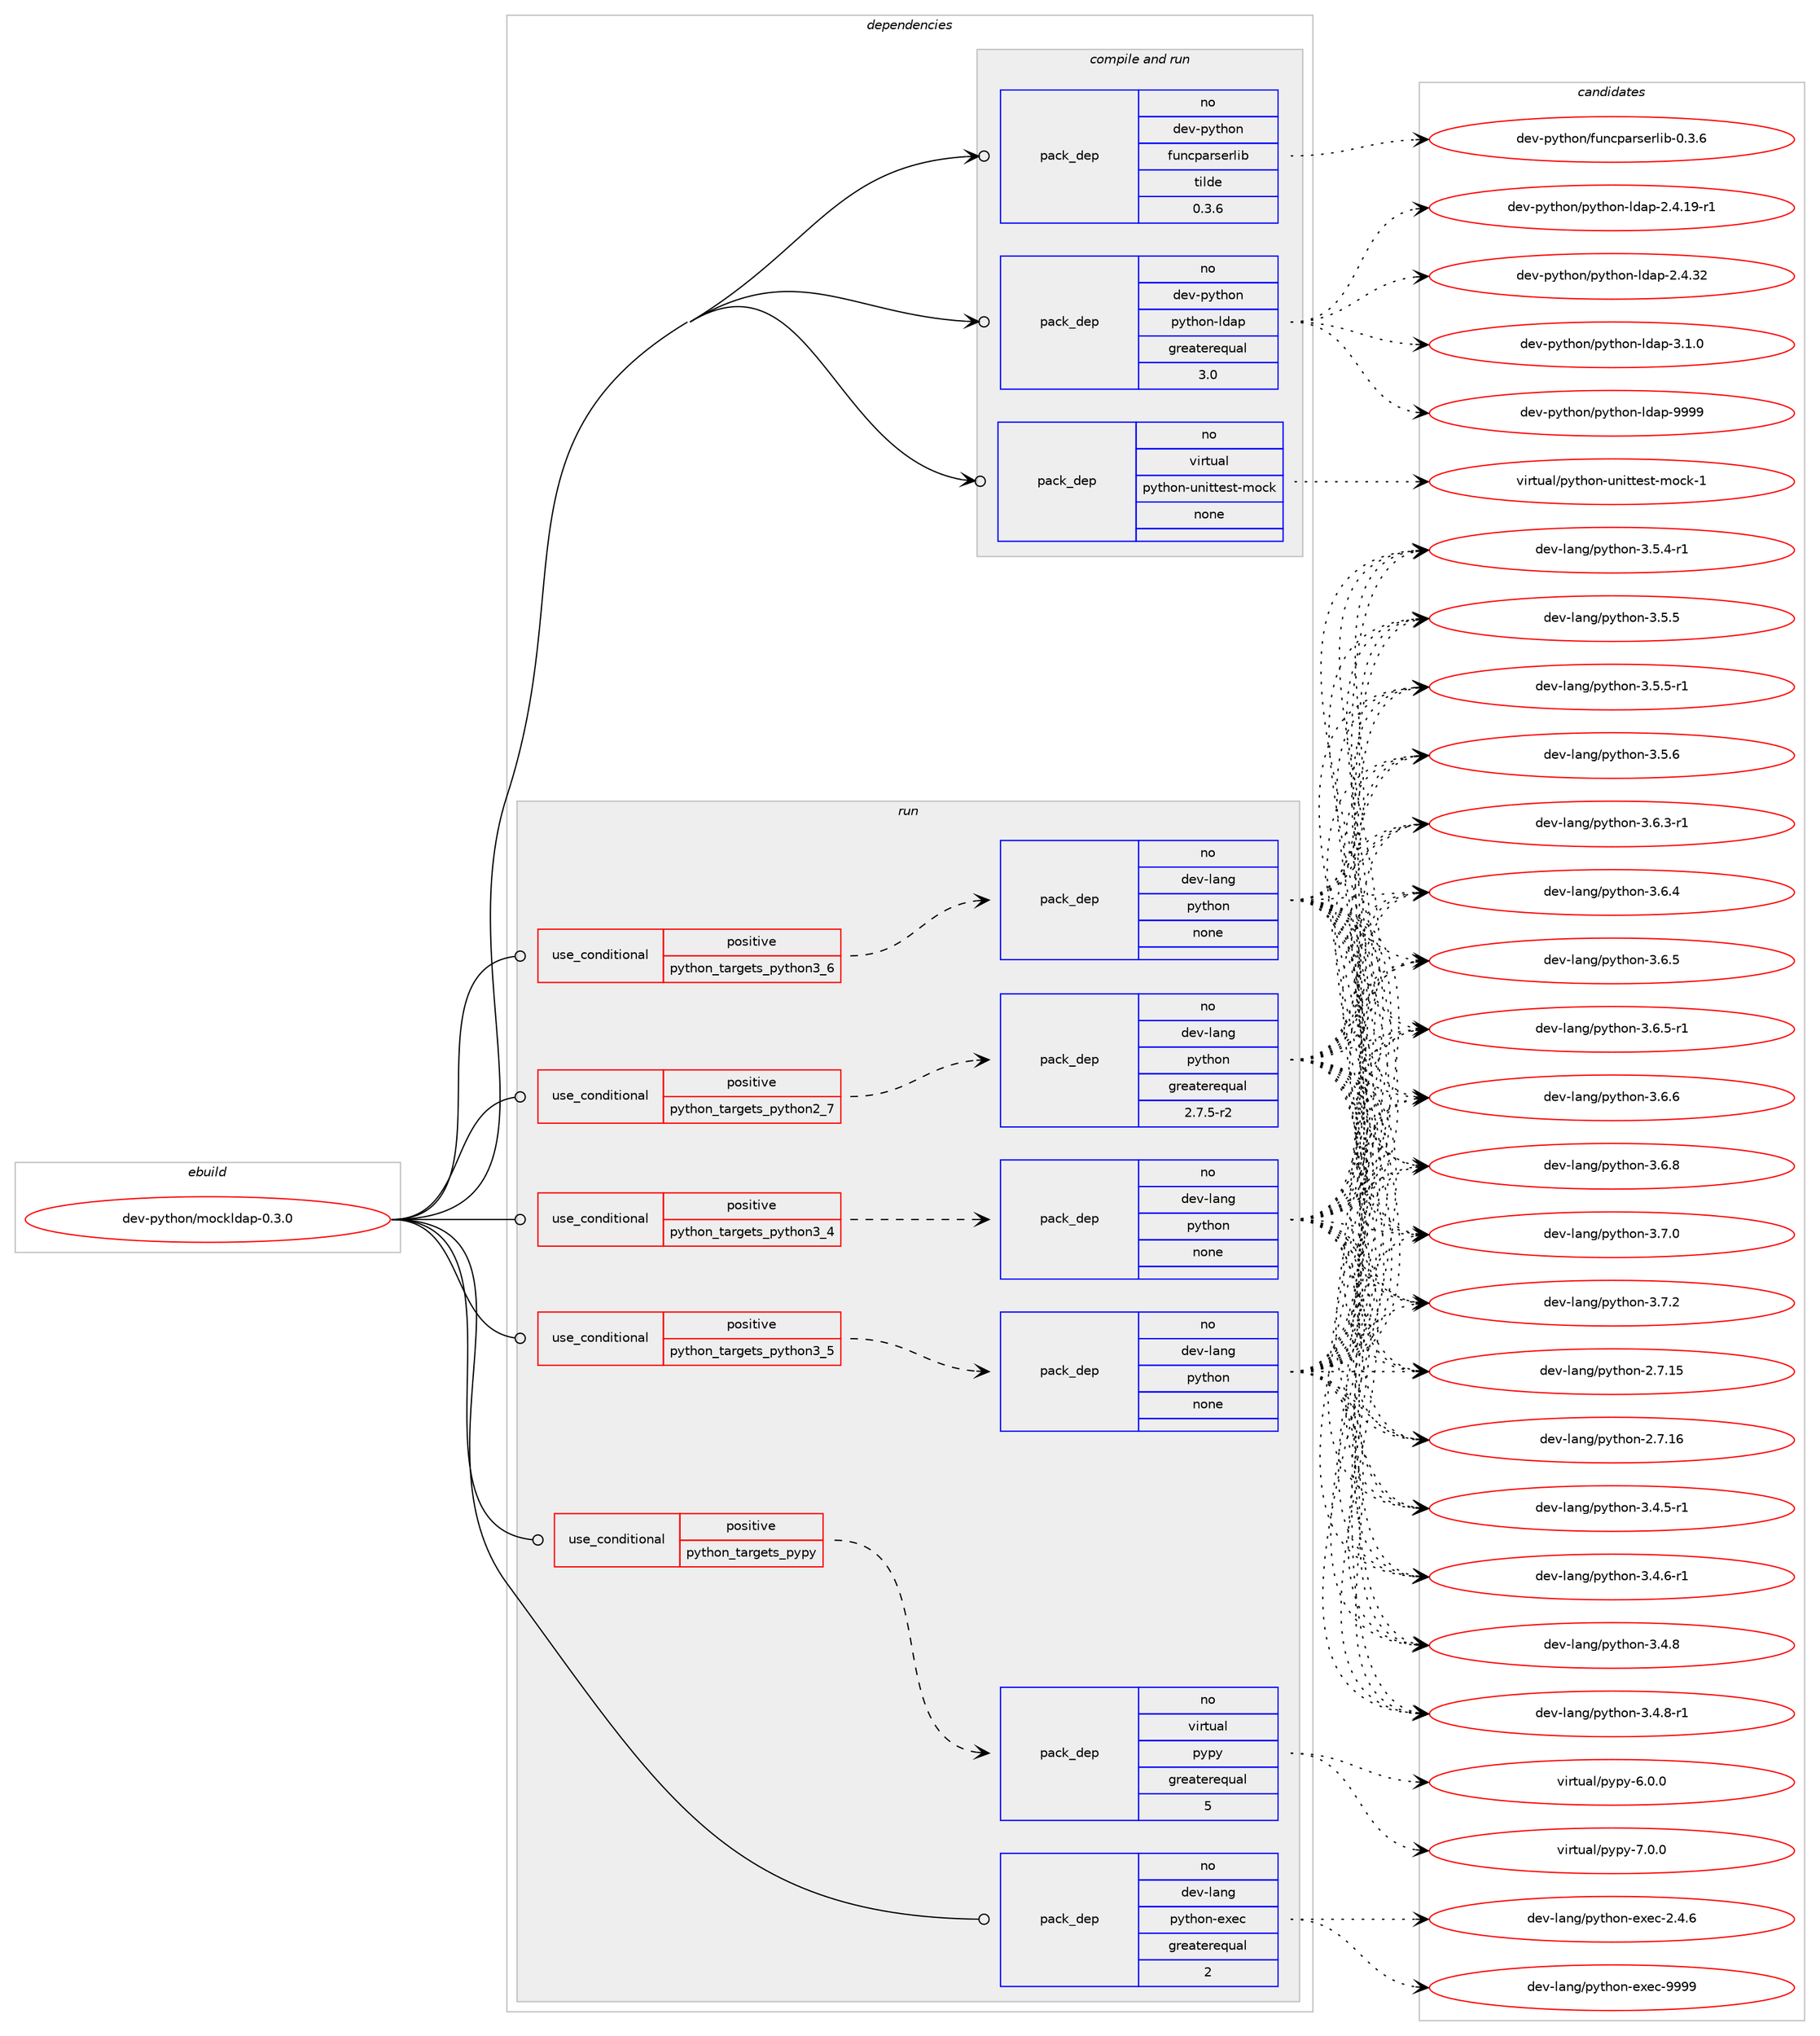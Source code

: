 digraph prolog {

# *************
# Graph options
# *************

newrank=true;
concentrate=true;
compound=true;
graph [rankdir=LR,fontname=Helvetica,fontsize=10,ranksep=1.5];#, ranksep=2.5, nodesep=0.2];
edge  [arrowhead=vee];
node  [fontname=Helvetica,fontsize=10];

# **********
# The ebuild
# **********

subgraph cluster_leftcol {
color=gray;
rank=same;
label=<<i>ebuild</i>>;
id [label="dev-python/mockldap-0.3.0", color=red, width=4, href="../dev-python/mockldap-0.3.0.svg"];
}

# ****************
# The dependencies
# ****************

subgraph cluster_midcol {
color=gray;
label=<<i>dependencies</i>>;
subgraph cluster_compile {
fillcolor="#eeeeee";
style=filled;
label=<<i>compile</i>>;
}
subgraph cluster_compileandrun {
fillcolor="#eeeeee";
style=filled;
label=<<i>compile and run</i>>;
subgraph pack1018250 {
dependency1419098 [label=<<TABLE BORDER="0" CELLBORDER="1" CELLSPACING="0" CELLPADDING="4" WIDTH="220"><TR><TD ROWSPAN="6" CELLPADDING="30">pack_dep</TD></TR><TR><TD WIDTH="110">no</TD></TR><TR><TD>dev-python</TD></TR><TR><TD>funcparserlib</TD></TR><TR><TD>tilde</TD></TR><TR><TD>0.3.6</TD></TR></TABLE>>, shape=none, color=blue];
}
id:e -> dependency1419098:w [weight=20,style="solid",arrowhead="odotvee"];
subgraph pack1018251 {
dependency1419099 [label=<<TABLE BORDER="0" CELLBORDER="1" CELLSPACING="0" CELLPADDING="4" WIDTH="220"><TR><TD ROWSPAN="6" CELLPADDING="30">pack_dep</TD></TR><TR><TD WIDTH="110">no</TD></TR><TR><TD>dev-python</TD></TR><TR><TD>python-ldap</TD></TR><TR><TD>greaterequal</TD></TR><TR><TD>3.0</TD></TR></TABLE>>, shape=none, color=blue];
}
id:e -> dependency1419099:w [weight=20,style="solid",arrowhead="odotvee"];
subgraph pack1018252 {
dependency1419100 [label=<<TABLE BORDER="0" CELLBORDER="1" CELLSPACING="0" CELLPADDING="4" WIDTH="220"><TR><TD ROWSPAN="6" CELLPADDING="30">pack_dep</TD></TR><TR><TD WIDTH="110">no</TD></TR><TR><TD>virtual</TD></TR><TR><TD>python-unittest-mock</TD></TR><TR><TD>none</TD></TR><TR><TD></TD></TR></TABLE>>, shape=none, color=blue];
}
id:e -> dependency1419100:w [weight=20,style="solid",arrowhead="odotvee"];
}
subgraph cluster_run {
fillcolor="#eeeeee";
style=filled;
label=<<i>run</i>>;
subgraph cond377574 {
dependency1419101 [label=<<TABLE BORDER="0" CELLBORDER="1" CELLSPACING="0" CELLPADDING="4"><TR><TD ROWSPAN="3" CELLPADDING="10">use_conditional</TD></TR><TR><TD>positive</TD></TR><TR><TD>python_targets_pypy</TD></TR></TABLE>>, shape=none, color=red];
subgraph pack1018253 {
dependency1419102 [label=<<TABLE BORDER="0" CELLBORDER="1" CELLSPACING="0" CELLPADDING="4" WIDTH="220"><TR><TD ROWSPAN="6" CELLPADDING="30">pack_dep</TD></TR><TR><TD WIDTH="110">no</TD></TR><TR><TD>virtual</TD></TR><TR><TD>pypy</TD></TR><TR><TD>greaterequal</TD></TR><TR><TD>5</TD></TR></TABLE>>, shape=none, color=blue];
}
dependency1419101:e -> dependency1419102:w [weight=20,style="dashed",arrowhead="vee"];
}
id:e -> dependency1419101:w [weight=20,style="solid",arrowhead="odot"];
subgraph cond377575 {
dependency1419103 [label=<<TABLE BORDER="0" CELLBORDER="1" CELLSPACING="0" CELLPADDING="4"><TR><TD ROWSPAN="3" CELLPADDING="10">use_conditional</TD></TR><TR><TD>positive</TD></TR><TR><TD>python_targets_python2_7</TD></TR></TABLE>>, shape=none, color=red];
subgraph pack1018254 {
dependency1419104 [label=<<TABLE BORDER="0" CELLBORDER="1" CELLSPACING="0" CELLPADDING="4" WIDTH="220"><TR><TD ROWSPAN="6" CELLPADDING="30">pack_dep</TD></TR><TR><TD WIDTH="110">no</TD></TR><TR><TD>dev-lang</TD></TR><TR><TD>python</TD></TR><TR><TD>greaterequal</TD></TR><TR><TD>2.7.5-r2</TD></TR></TABLE>>, shape=none, color=blue];
}
dependency1419103:e -> dependency1419104:w [weight=20,style="dashed",arrowhead="vee"];
}
id:e -> dependency1419103:w [weight=20,style="solid",arrowhead="odot"];
subgraph cond377576 {
dependency1419105 [label=<<TABLE BORDER="0" CELLBORDER="1" CELLSPACING="0" CELLPADDING="4"><TR><TD ROWSPAN="3" CELLPADDING="10">use_conditional</TD></TR><TR><TD>positive</TD></TR><TR><TD>python_targets_python3_4</TD></TR></TABLE>>, shape=none, color=red];
subgraph pack1018255 {
dependency1419106 [label=<<TABLE BORDER="0" CELLBORDER="1" CELLSPACING="0" CELLPADDING="4" WIDTH="220"><TR><TD ROWSPAN="6" CELLPADDING="30">pack_dep</TD></TR><TR><TD WIDTH="110">no</TD></TR><TR><TD>dev-lang</TD></TR><TR><TD>python</TD></TR><TR><TD>none</TD></TR><TR><TD></TD></TR></TABLE>>, shape=none, color=blue];
}
dependency1419105:e -> dependency1419106:w [weight=20,style="dashed",arrowhead="vee"];
}
id:e -> dependency1419105:w [weight=20,style="solid",arrowhead="odot"];
subgraph cond377577 {
dependency1419107 [label=<<TABLE BORDER="0" CELLBORDER="1" CELLSPACING="0" CELLPADDING="4"><TR><TD ROWSPAN="3" CELLPADDING="10">use_conditional</TD></TR><TR><TD>positive</TD></TR><TR><TD>python_targets_python3_5</TD></TR></TABLE>>, shape=none, color=red];
subgraph pack1018256 {
dependency1419108 [label=<<TABLE BORDER="0" CELLBORDER="1" CELLSPACING="0" CELLPADDING="4" WIDTH="220"><TR><TD ROWSPAN="6" CELLPADDING="30">pack_dep</TD></TR><TR><TD WIDTH="110">no</TD></TR><TR><TD>dev-lang</TD></TR><TR><TD>python</TD></TR><TR><TD>none</TD></TR><TR><TD></TD></TR></TABLE>>, shape=none, color=blue];
}
dependency1419107:e -> dependency1419108:w [weight=20,style="dashed",arrowhead="vee"];
}
id:e -> dependency1419107:w [weight=20,style="solid",arrowhead="odot"];
subgraph cond377578 {
dependency1419109 [label=<<TABLE BORDER="0" CELLBORDER="1" CELLSPACING="0" CELLPADDING="4"><TR><TD ROWSPAN="3" CELLPADDING="10">use_conditional</TD></TR><TR><TD>positive</TD></TR><TR><TD>python_targets_python3_6</TD></TR></TABLE>>, shape=none, color=red];
subgraph pack1018257 {
dependency1419110 [label=<<TABLE BORDER="0" CELLBORDER="1" CELLSPACING="0" CELLPADDING="4" WIDTH="220"><TR><TD ROWSPAN="6" CELLPADDING="30">pack_dep</TD></TR><TR><TD WIDTH="110">no</TD></TR><TR><TD>dev-lang</TD></TR><TR><TD>python</TD></TR><TR><TD>none</TD></TR><TR><TD></TD></TR></TABLE>>, shape=none, color=blue];
}
dependency1419109:e -> dependency1419110:w [weight=20,style="dashed",arrowhead="vee"];
}
id:e -> dependency1419109:w [weight=20,style="solid",arrowhead="odot"];
subgraph pack1018258 {
dependency1419111 [label=<<TABLE BORDER="0" CELLBORDER="1" CELLSPACING="0" CELLPADDING="4" WIDTH="220"><TR><TD ROWSPAN="6" CELLPADDING="30">pack_dep</TD></TR><TR><TD WIDTH="110">no</TD></TR><TR><TD>dev-lang</TD></TR><TR><TD>python-exec</TD></TR><TR><TD>greaterequal</TD></TR><TR><TD>2</TD></TR></TABLE>>, shape=none, color=blue];
}
id:e -> dependency1419111:w [weight=20,style="solid",arrowhead="odot"];
}
}

# **************
# The candidates
# **************

subgraph cluster_choices {
rank=same;
color=gray;
label=<<i>candidates</i>>;

subgraph choice1018250 {
color=black;
nodesep=1;
choice1001011184511212111610411111047102117110991129711411510111410810598454846514654 [label="dev-python/funcparserlib-0.3.6", color=red, width=4,href="../dev-python/funcparserlib-0.3.6.svg"];
dependency1419098:e -> choice1001011184511212111610411111047102117110991129711411510111410810598454846514654:w [style=dotted,weight="100"];
}
subgraph choice1018251 {
color=black;
nodesep=1;
choice10010111845112121116104111110471121211161041111104510810097112455046524649574511449 [label="dev-python/python-ldap-2.4.19-r1", color=red, width=4,href="../dev-python/python-ldap-2.4.19-r1.svg"];
choice1001011184511212111610411111047112121116104111110451081009711245504652465150 [label="dev-python/python-ldap-2.4.32", color=red, width=4,href="../dev-python/python-ldap-2.4.32.svg"];
choice10010111845112121116104111110471121211161041111104510810097112455146494648 [label="dev-python/python-ldap-3.1.0", color=red, width=4,href="../dev-python/python-ldap-3.1.0.svg"];
choice100101118451121211161041111104711212111610411111045108100971124557575757 [label="dev-python/python-ldap-9999", color=red, width=4,href="../dev-python/python-ldap-9999.svg"];
dependency1419099:e -> choice10010111845112121116104111110471121211161041111104510810097112455046524649574511449:w [style=dotted,weight="100"];
dependency1419099:e -> choice1001011184511212111610411111047112121116104111110451081009711245504652465150:w [style=dotted,weight="100"];
dependency1419099:e -> choice10010111845112121116104111110471121211161041111104510810097112455146494648:w [style=dotted,weight="100"];
dependency1419099:e -> choice100101118451121211161041111104711212111610411111045108100971124557575757:w [style=dotted,weight="100"];
}
subgraph choice1018252 {
color=black;
nodesep=1;
choice11810511411611797108471121211161041111104511711010511611610111511645109111991074549 [label="virtual/python-unittest-mock-1", color=red, width=4,href="../virtual/python-unittest-mock-1.svg"];
dependency1419100:e -> choice11810511411611797108471121211161041111104511711010511611610111511645109111991074549:w [style=dotted,weight="100"];
}
subgraph choice1018253 {
color=black;
nodesep=1;
choice1181051141161179710847112121112121455446484648 [label="virtual/pypy-6.0.0", color=red, width=4,href="../virtual/pypy-6.0.0.svg"];
choice1181051141161179710847112121112121455546484648 [label="virtual/pypy-7.0.0", color=red, width=4,href="../virtual/pypy-7.0.0.svg"];
dependency1419102:e -> choice1181051141161179710847112121112121455446484648:w [style=dotted,weight="100"];
dependency1419102:e -> choice1181051141161179710847112121112121455546484648:w [style=dotted,weight="100"];
}
subgraph choice1018254 {
color=black;
nodesep=1;
choice10010111845108971101034711212111610411111045504655464953 [label="dev-lang/python-2.7.15", color=red, width=4,href="../dev-lang/python-2.7.15.svg"];
choice10010111845108971101034711212111610411111045504655464954 [label="dev-lang/python-2.7.16", color=red, width=4,href="../dev-lang/python-2.7.16.svg"];
choice1001011184510897110103471121211161041111104551465246534511449 [label="dev-lang/python-3.4.5-r1", color=red, width=4,href="../dev-lang/python-3.4.5-r1.svg"];
choice1001011184510897110103471121211161041111104551465246544511449 [label="dev-lang/python-3.4.6-r1", color=red, width=4,href="../dev-lang/python-3.4.6-r1.svg"];
choice100101118451089711010347112121116104111110455146524656 [label="dev-lang/python-3.4.8", color=red, width=4,href="../dev-lang/python-3.4.8.svg"];
choice1001011184510897110103471121211161041111104551465246564511449 [label="dev-lang/python-3.4.8-r1", color=red, width=4,href="../dev-lang/python-3.4.8-r1.svg"];
choice1001011184510897110103471121211161041111104551465346524511449 [label="dev-lang/python-3.5.4-r1", color=red, width=4,href="../dev-lang/python-3.5.4-r1.svg"];
choice100101118451089711010347112121116104111110455146534653 [label="dev-lang/python-3.5.5", color=red, width=4,href="../dev-lang/python-3.5.5.svg"];
choice1001011184510897110103471121211161041111104551465346534511449 [label="dev-lang/python-3.5.5-r1", color=red, width=4,href="../dev-lang/python-3.5.5-r1.svg"];
choice100101118451089711010347112121116104111110455146534654 [label="dev-lang/python-3.5.6", color=red, width=4,href="../dev-lang/python-3.5.6.svg"];
choice1001011184510897110103471121211161041111104551465446514511449 [label="dev-lang/python-3.6.3-r1", color=red, width=4,href="../dev-lang/python-3.6.3-r1.svg"];
choice100101118451089711010347112121116104111110455146544652 [label="dev-lang/python-3.6.4", color=red, width=4,href="../dev-lang/python-3.6.4.svg"];
choice100101118451089711010347112121116104111110455146544653 [label="dev-lang/python-3.6.5", color=red, width=4,href="../dev-lang/python-3.6.5.svg"];
choice1001011184510897110103471121211161041111104551465446534511449 [label="dev-lang/python-3.6.5-r1", color=red, width=4,href="../dev-lang/python-3.6.5-r1.svg"];
choice100101118451089711010347112121116104111110455146544654 [label="dev-lang/python-3.6.6", color=red, width=4,href="../dev-lang/python-3.6.6.svg"];
choice100101118451089711010347112121116104111110455146544656 [label="dev-lang/python-3.6.8", color=red, width=4,href="../dev-lang/python-3.6.8.svg"];
choice100101118451089711010347112121116104111110455146554648 [label="dev-lang/python-3.7.0", color=red, width=4,href="../dev-lang/python-3.7.0.svg"];
choice100101118451089711010347112121116104111110455146554650 [label="dev-lang/python-3.7.2", color=red, width=4,href="../dev-lang/python-3.7.2.svg"];
dependency1419104:e -> choice10010111845108971101034711212111610411111045504655464953:w [style=dotted,weight="100"];
dependency1419104:e -> choice10010111845108971101034711212111610411111045504655464954:w [style=dotted,weight="100"];
dependency1419104:e -> choice1001011184510897110103471121211161041111104551465246534511449:w [style=dotted,weight="100"];
dependency1419104:e -> choice1001011184510897110103471121211161041111104551465246544511449:w [style=dotted,weight="100"];
dependency1419104:e -> choice100101118451089711010347112121116104111110455146524656:w [style=dotted,weight="100"];
dependency1419104:e -> choice1001011184510897110103471121211161041111104551465246564511449:w [style=dotted,weight="100"];
dependency1419104:e -> choice1001011184510897110103471121211161041111104551465346524511449:w [style=dotted,weight="100"];
dependency1419104:e -> choice100101118451089711010347112121116104111110455146534653:w [style=dotted,weight="100"];
dependency1419104:e -> choice1001011184510897110103471121211161041111104551465346534511449:w [style=dotted,weight="100"];
dependency1419104:e -> choice100101118451089711010347112121116104111110455146534654:w [style=dotted,weight="100"];
dependency1419104:e -> choice1001011184510897110103471121211161041111104551465446514511449:w [style=dotted,weight="100"];
dependency1419104:e -> choice100101118451089711010347112121116104111110455146544652:w [style=dotted,weight="100"];
dependency1419104:e -> choice100101118451089711010347112121116104111110455146544653:w [style=dotted,weight="100"];
dependency1419104:e -> choice1001011184510897110103471121211161041111104551465446534511449:w [style=dotted,weight="100"];
dependency1419104:e -> choice100101118451089711010347112121116104111110455146544654:w [style=dotted,weight="100"];
dependency1419104:e -> choice100101118451089711010347112121116104111110455146544656:w [style=dotted,weight="100"];
dependency1419104:e -> choice100101118451089711010347112121116104111110455146554648:w [style=dotted,weight="100"];
dependency1419104:e -> choice100101118451089711010347112121116104111110455146554650:w [style=dotted,weight="100"];
}
subgraph choice1018255 {
color=black;
nodesep=1;
choice10010111845108971101034711212111610411111045504655464953 [label="dev-lang/python-2.7.15", color=red, width=4,href="../dev-lang/python-2.7.15.svg"];
choice10010111845108971101034711212111610411111045504655464954 [label="dev-lang/python-2.7.16", color=red, width=4,href="../dev-lang/python-2.7.16.svg"];
choice1001011184510897110103471121211161041111104551465246534511449 [label="dev-lang/python-3.4.5-r1", color=red, width=4,href="../dev-lang/python-3.4.5-r1.svg"];
choice1001011184510897110103471121211161041111104551465246544511449 [label="dev-lang/python-3.4.6-r1", color=red, width=4,href="../dev-lang/python-3.4.6-r1.svg"];
choice100101118451089711010347112121116104111110455146524656 [label="dev-lang/python-3.4.8", color=red, width=4,href="../dev-lang/python-3.4.8.svg"];
choice1001011184510897110103471121211161041111104551465246564511449 [label="dev-lang/python-3.4.8-r1", color=red, width=4,href="../dev-lang/python-3.4.8-r1.svg"];
choice1001011184510897110103471121211161041111104551465346524511449 [label="dev-lang/python-3.5.4-r1", color=red, width=4,href="../dev-lang/python-3.5.4-r1.svg"];
choice100101118451089711010347112121116104111110455146534653 [label="dev-lang/python-3.5.5", color=red, width=4,href="../dev-lang/python-3.5.5.svg"];
choice1001011184510897110103471121211161041111104551465346534511449 [label="dev-lang/python-3.5.5-r1", color=red, width=4,href="../dev-lang/python-3.5.5-r1.svg"];
choice100101118451089711010347112121116104111110455146534654 [label="dev-lang/python-3.5.6", color=red, width=4,href="../dev-lang/python-3.5.6.svg"];
choice1001011184510897110103471121211161041111104551465446514511449 [label="dev-lang/python-3.6.3-r1", color=red, width=4,href="../dev-lang/python-3.6.3-r1.svg"];
choice100101118451089711010347112121116104111110455146544652 [label="dev-lang/python-3.6.4", color=red, width=4,href="../dev-lang/python-3.6.4.svg"];
choice100101118451089711010347112121116104111110455146544653 [label="dev-lang/python-3.6.5", color=red, width=4,href="../dev-lang/python-3.6.5.svg"];
choice1001011184510897110103471121211161041111104551465446534511449 [label="dev-lang/python-3.6.5-r1", color=red, width=4,href="../dev-lang/python-3.6.5-r1.svg"];
choice100101118451089711010347112121116104111110455146544654 [label="dev-lang/python-3.6.6", color=red, width=4,href="../dev-lang/python-3.6.6.svg"];
choice100101118451089711010347112121116104111110455146544656 [label="dev-lang/python-3.6.8", color=red, width=4,href="../dev-lang/python-3.6.8.svg"];
choice100101118451089711010347112121116104111110455146554648 [label="dev-lang/python-3.7.0", color=red, width=4,href="../dev-lang/python-3.7.0.svg"];
choice100101118451089711010347112121116104111110455146554650 [label="dev-lang/python-3.7.2", color=red, width=4,href="../dev-lang/python-3.7.2.svg"];
dependency1419106:e -> choice10010111845108971101034711212111610411111045504655464953:w [style=dotted,weight="100"];
dependency1419106:e -> choice10010111845108971101034711212111610411111045504655464954:w [style=dotted,weight="100"];
dependency1419106:e -> choice1001011184510897110103471121211161041111104551465246534511449:w [style=dotted,weight="100"];
dependency1419106:e -> choice1001011184510897110103471121211161041111104551465246544511449:w [style=dotted,weight="100"];
dependency1419106:e -> choice100101118451089711010347112121116104111110455146524656:w [style=dotted,weight="100"];
dependency1419106:e -> choice1001011184510897110103471121211161041111104551465246564511449:w [style=dotted,weight="100"];
dependency1419106:e -> choice1001011184510897110103471121211161041111104551465346524511449:w [style=dotted,weight="100"];
dependency1419106:e -> choice100101118451089711010347112121116104111110455146534653:w [style=dotted,weight="100"];
dependency1419106:e -> choice1001011184510897110103471121211161041111104551465346534511449:w [style=dotted,weight="100"];
dependency1419106:e -> choice100101118451089711010347112121116104111110455146534654:w [style=dotted,weight="100"];
dependency1419106:e -> choice1001011184510897110103471121211161041111104551465446514511449:w [style=dotted,weight="100"];
dependency1419106:e -> choice100101118451089711010347112121116104111110455146544652:w [style=dotted,weight="100"];
dependency1419106:e -> choice100101118451089711010347112121116104111110455146544653:w [style=dotted,weight="100"];
dependency1419106:e -> choice1001011184510897110103471121211161041111104551465446534511449:w [style=dotted,weight="100"];
dependency1419106:e -> choice100101118451089711010347112121116104111110455146544654:w [style=dotted,weight="100"];
dependency1419106:e -> choice100101118451089711010347112121116104111110455146544656:w [style=dotted,weight="100"];
dependency1419106:e -> choice100101118451089711010347112121116104111110455146554648:w [style=dotted,weight="100"];
dependency1419106:e -> choice100101118451089711010347112121116104111110455146554650:w [style=dotted,weight="100"];
}
subgraph choice1018256 {
color=black;
nodesep=1;
choice10010111845108971101034711212111610411111045504655464953 [label="dev-lang/python-2.7.15", color=red, width=4,href="../dev-lang/python-2.7.15.svg"];
choice10010111845108971101034711212111610411111045504655464954 [label="dev-lang/python-2.7.16", color=red, width=4,href="../dev-lang/python-2.7.16.svg"];
choice1001011184510897110103471121211161041111104551465246534511449 [label="dev-lang/python-3.4.5-r1", color=red, width=4,href="../dev-lang/python-3.4.5-r1.svg"];
choice1001011184510897110103471121211161041111104551465246544511449 [label="dev-lang/python-3.4.6-r1", color=red, width=4,href="../dev-lang/python-3.4.6-r1.svg"];
choice100101118451089711010347112121116104111110455146524656 [label="dev-lang/python-3.4.8", color=red, width=4,href="../dev-lang/python-3.4.8.svg"];
choice1001011184510897110103471121211161041111104551465246564511449 [label="dev-lang/python-3.4.8-r1", color=red, width=4,href="../dev-lang/python-3.4.8-r1.svg"];
choice1001011184510897110103471121211161041111104551465346524511449 [label="dev-lang/python-3.5.4-r1", color=red, width=4,href="../dev-lang/python-3.5.4-r1.svg"];
choice100101118451089711010347112121116104111110455146534653 [label="dev-lang/python-3.5.5", color=red, width=4,href="../dev-lang/python-3.5.5.svg"];
choice1001011184510897110103471121211161041111104551465346534511449 [label="dev-lang/python-3.5.5-r1", color=red, width=4,href="../dev-lang/python-3.5.5-r1.svg"];
choice100101118451089711010347112121116104111110455146534654 [label="dev-lang/python-3.5.6", color=red, width=4,href="../dev-lang/python-3.5.6.svg"];
choice1001011184510897110103471121211161041111104551465446514511449 [label="dev-lang/python-3.6.3-r1", color=red, width=4,href="../dev-lang/python-3.6.3-r1.svg"];
choice100101118451089711010347112121116104111110455146544652 [label="dev-lang/python-3.6.4", color=red, width=4,href="../dev-lang/python-3.6.4.svg"];
choice100101118451089711010347112121116104111110455146544653 [label="dev-lang/python-3.6.5", color=red, width=4,href="../dev-lang/python-3.6.5.svg"];
choice1001011184510897110103471121211161041111104551465446534511449 [label="dev-lang/python-3.6.5-r1", color=red, width=4,href="../dev-lang/python-3.6.5-r1.svg"];
choice100101118451089711010347112121116104111110455146544654 [label="dev-lang/python-3.6.6", color=red, width=4,href="../dev-lang/python-3.6.6.svg"];
choice100101118451089711010347112121116104111110455146544656 [label="dev-lang/python-3.6.8", color=red, width=4,href="../dev-lang/python-3.6.8.svg"];
choice100101118451089711010347112121116104111110455146554648 [label="dev-lang/python-3.7.0", color=red, width=4,href="../dev-lang/python-3.7.0.svg"];
choice100101118451089711010347112121116104111110455146554650 [label="dev-lang/python-3.7.2", color=red, width=4,href="../dev-lang/python-3.7.2.svg"];
dependency1419108:e -> choice10010111845108971101034711212111610411111045504655464953:w [style=dotted,weight="100"];
dependency1419108:e -> choice10010111845108971101034711212111610411111045504655464954:w [style=dotted,weight="100"];
dependency1419108:e -> choice1001011184510897110103471121211161041111104551465246534511449:w [style=dotted,weight="100"];
dependency1419108:e -> choice1001011184510897110103471121211161041111104551465246544511449:w [style=dotted,weight="100"];
dependency1419108:e -> choice100101118451089711010347112121116104111110455146524656:w [style=dotted,weight="100"];
dependency1419108:e -> choice1001011184510897110103471121211161041111104551465246564511449:w [style=dotted,weight="100"];
dependency1419108:e -> choice1001011184510897110103471121211161041111104551465346524511449:w [style=dotted,weight="100"];
dependency1419108:e -> choice100101118451089711010347112121116104111110455146534653:w [style=dotted,weight="100"];
dependency1419108:e -> choice1001011184510897110103471121211161041111104551465346534511449:w [style=dotted,weight="100"];
dependency1419108:e -> choice100101118451089711010347112121116104111110455146534654:w [style=dotted,weight="100"];
dependency1419108:e -> choice1001011184510897110103471121211161041111104551465446514511449:w [style=dotted,weight="100"];
dependency1419108:e -> choice100101118451089711010347112121116104111110455146544652:w [style=dotted,weight="100"];
dependency1419108:e -> choice100101118451089711010347112121116104111110455146544653:w [style=dotted,weight="100"];
dependency1419108:e -> choice1001011184510897110103471121211161041111104551465446534511449:w [style=dotted,weight="100"];
dependency1419108:e -> choice100101118451089711010347112121116104111110455146544654:w [style=dotted,weight="100"];
dependency1419108:e -> choice100101118451089711010347112121116104111110455146544656:w [style=dotted,weight="100"];
dependency1419108:e -> choice100101118451089711010347112121116104111110455146554648:w [style=dotted,weight="100"];
dependency1419108:e -> choice100101118451089711010347112121116104111110455146554650:w [style=dotted,weight="100"];
}
subgraph choice1018257 {
color=black;
nodesep=1;
choice10010111845108971101034711212111610411111045504655464953 [label="dev-lang/python-2.7.15", color=red, width=4,href="../dev-lang/python-2.7.15.svg"];
choice10010111845108971101034711212111610411111045504655464954 [label="dev-lang/python-2.7.16", color=red, width=4,href="../dev-lang/python-2.7.16.svg"];
choice1001011184510897110103471121211161041111104551465246534511449 [label="dev-lang/python-3.4.5-r1", color=red, width=4,href="../dev-lang/python-3.4.5-r1.svg"];
choice1001011184510897110103471121211161041111104551465246544511449 [label="dev-lang/python-3.4.6-r1", color=red, width=4,href="../dev-lang/python-3.4.6-r1.svg"];
choice100101118451089711010347112121116104111110455146524656 [label="dev-lang/python-3.4.8", color=red, width=4,href="../dev-lang/python-3.4.8.svg"];
choice1001011184510897110103471121211161041111104551465246564511449 [label="dev-lang/python-3.4.8-r1", color=red, width=4,href="../dev-lang/python-3.4.8-r1.svg"];
choice1001011184510897110103471121211161041111104551465346524511449 [label="dev-lang/python-3.5.4-r1", color=red, width=4,href="../dev-lang/python-3.5.4-r1.svg"];
choice100101118451089711010347112121116104111110455146534653 [label="dev-lang/python-3.5.5", color=red, width=4,href="../dev-lang/python-3.5.5.svg"];
choice1001011184510897110103471121211161041111104551465346534511449 [label="dev-lang/python-3.5.5-r1", color=red, width=4,href="../dev-lang/python-3.5.5-r1.svg"];
choice100101118451089711010347112121116104111110455146534654 [label="dev-lang/python-3.5.6", color=red, width=4,href="../dev-lang/python-3.5.6.svg"];
choice1001011184510897110103471121211161041111104551465446514511449 [label="dev-lang/python-3.6.3-r1", color=red, width=4,href="../dev-lang/python-3.6.3-r1.svg"];
choice100101118451089711010347112121116104111110455146544652 [label="dev-lang/python-3.6.4", color=red, width=4,href="../dev-lang/python-3.6.4.svg"];
choice100101118451089711010347112121116104111110455146544653 [label="dev-lang/python-3.6.5", color=red, width=4,href="../dev-lang/python-3.6.5.svg"];
choice1001011184510897110103471121211161041111104551465446534511449 [label="dev-lang/python-3.6.5-r1", color=red, width=4,href="../dev-lang/python-3.6.5-r1.svg"];
choice100101118451089711010347112121116104111110455146544654 [label="dev-lang/python-3.6.6", color=red, width=4,href="../dev-lang/python-3.6.6.svg"];
choice100101118451089711010347112121116104111110455146544656 [label="dev-lang/python-3.6.8", color=red, width=4,href="../dev-lang/python-3.6.8.svg"];
choice100101118451089711010347112121116104111110455146554648 [label="dev-lang/python-3.7.0", color=red, width=4,href="../dev-lang/python-3.7.0.svg"];
choice100101118451089711010347112121116104111110455146554650 [label="dev-lang/python-3.7.2", color=red, width=4,href="../dev-lang/python-3.7.2.svg"];
dependency1419110:e -> choice10010111845108971101034711212111610411111045504655464953:w [style=dotted,weight="100"];
dependency1419110:e -> choice10010111845108971101034711212111610411111045504655464954:w [style=dotted,weight="100"];
dependency1419110:e -> choice1001011184510897110103471121211161041111104551465246534511449:w [style=dotted,weight="100"];
dependency1419110:e -> choice1001011184510897110103471121211161041111104551465246544511449:w [style=dotted,weight="100"];
dependency1419110:e -> choice100101118451089711010347112121116104111110455146524656:w [style=dotted,weight="100"];
dependency1419110:e -> choice1001011184510897110103471121211161041111104551465246564511449:w [style=dotted,weight="100"];
dependency1419110:e -> choice1001011184510897110103471121211161041111104551465346524511449:w [style=dotted,weight="100"];
dependency1419110:e -> choice100101118451089711010347112121116104111110455146534653:w [style=dotted,weight="100"];
dependency1419110:e -> choice1001011184510897110103471121211161041111104551465346534511449:w [style=dotted,weight="100"];
dependency1419110:e -> choice100101118451089711010347112121116104111110455146534654:w [style=dotted,weight="100"];
dependency1419110:e -> choice1001011184510897110103471121211161041111104551465446514511449:w [style=dotted,weight="100"];
dependency1419110:e -> choice100101118451089711010347112121116104111110455146544652:w [style=dotted,weight="100"];
dependency1419110:e -> choice100101118451089711010347112121116104111110455146544653:w [style=dotted,weight="100"];
dependency1419110:e -> choice1001011184510897110103471121211161041111104551465446534511449:w [style=dotted,weight="100"];
dependency1419110:e -> choice100101118451089711010347112121116104111110455146544654:w [style=dotted,weight="100"];
dependency1419110:e -> choice100101118451089711010347112121116104111110455146544656:w [style=dotted,weight="100"];
dependency1419110:e -> choice100101118451089711010347112121116104111110455146554648:w [style=dotted,weight="100"];
dependency1419110:e -> choice100101118451089711010347112121116104111110455146554650:w [style=dotted,weight="100"];
}
subgraph choice1018258 {
color=black;
nodesep=1;
choice1001011184510897110103471121211161041111104510112010199455046524654 [label="dev-lang/python-exec-2.4.6", color=red, width=4,href="../dev-lang/python-exec-2.4.6.svg"];
choice10010111845108971101034711212111610411111045101120101994557575757 [label="dev-lang/python-exec-9999", color=red, width=4,href="../dev-lang/python-exec-9999.svg"];
dependency1419111:e -> choice1001011184510897110103471121211161041111104510112010199455046524654:w [style=dotted,weight="100"];
dependency1419111:e -> choice10010111845108971101034711212111610411111045101120101994557575757:w [style=dotted,weight="100"];
}
}

}

